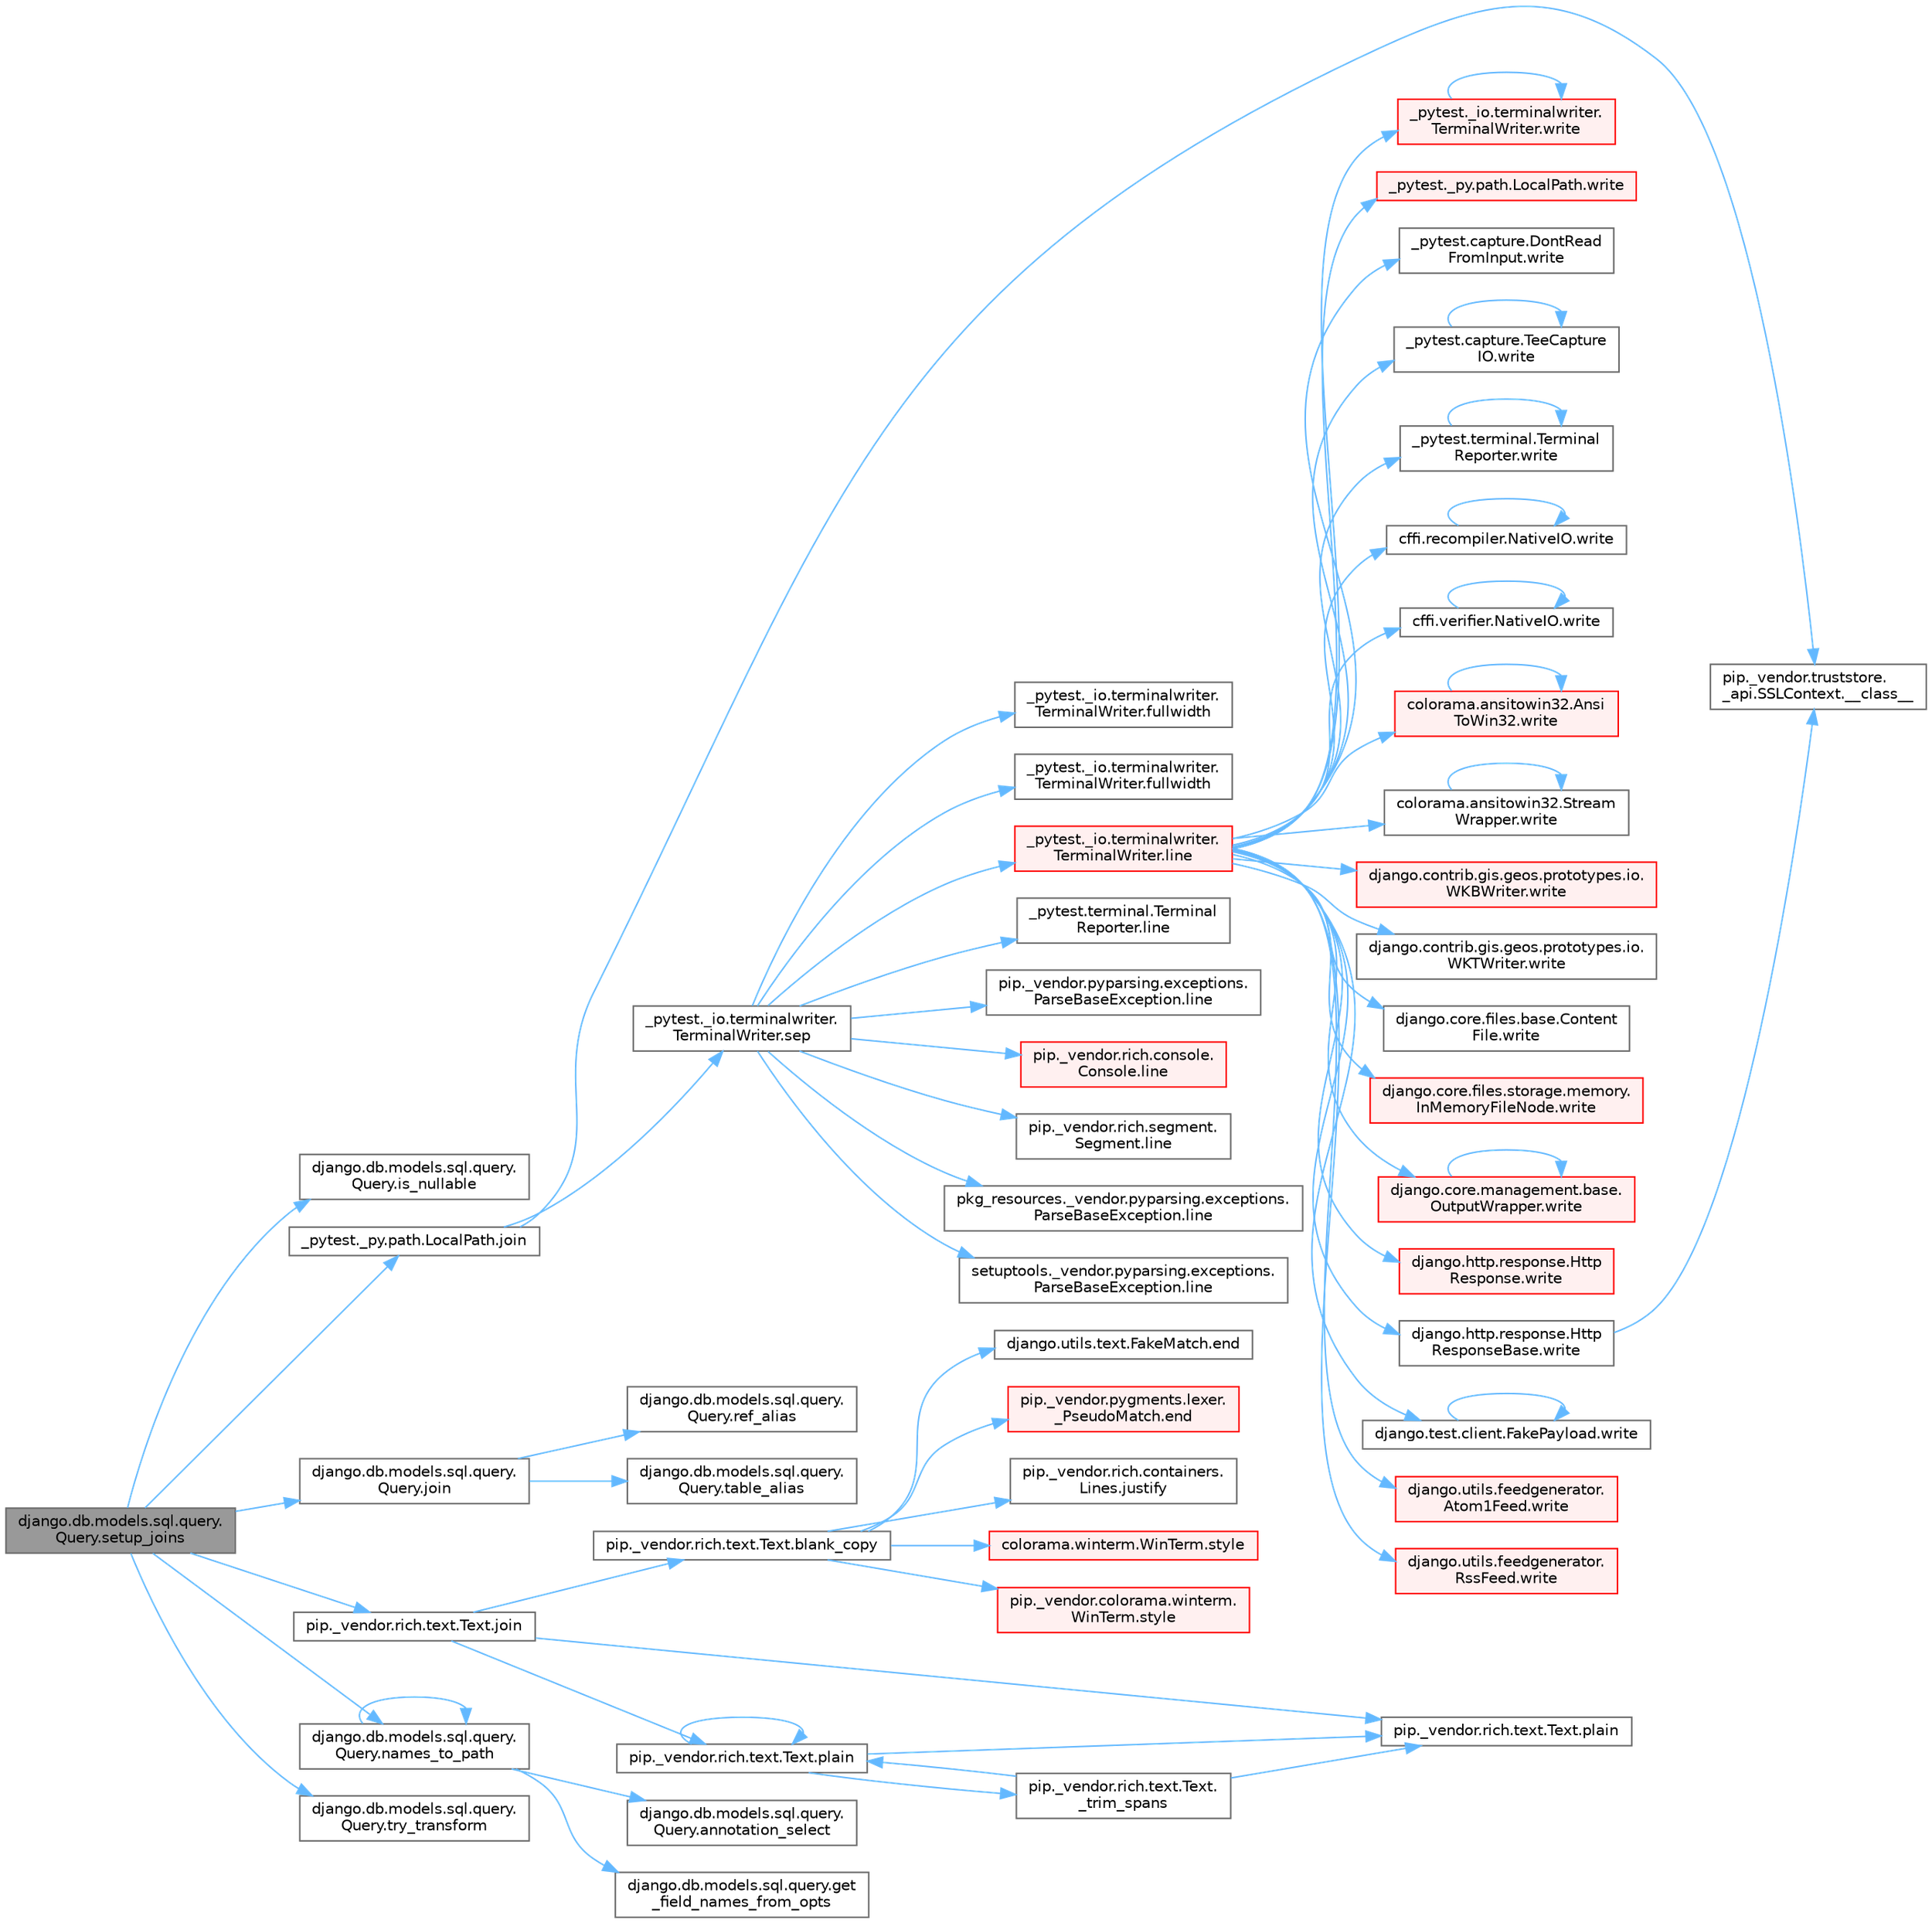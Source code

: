 digraph "django.db.models.sql.query.Query.setup_joins"
{
 // LATEX_PDF_SIZE
  bgcolor="transparent";
  edge [fontname=Helvetica,fontsize=10,labelfontname=Helvetica,labelfontsize=10];
  node [fontname=Helvetica,fontsize=10,shape=box,height=0.2,width=0.4];
  rankdir="LR";
  Node1 [id="Node000001",label="django.db.models.sql.query.\lQuery.setup_joins",height=0.2,width=0.4,color="gray40", fillcolor="grey60", style="filled", fontcolor="black",tooltip=" "];
  Node1 -> Node2 [id="edge1_Node000001_Node000002",color="steelblue1",style="solid",tooltip=" "];
  Node2 [id="Node000002",label="django.db.models.sql.query.\lQuery.is_nullable",height=0.2,width=0.4,color="grey40", fillcolor="white", style="filled",URL="$classdjango_1_1db_1_1models_1_1sql_1_1query_1_1_query.html#ac5731d585a0104037b777be1dec643a9",tooltip=" "];
  Node1 -> Node3 [id="edge2_Node000001_Node000003",color="steelblue1",style="solid",tooltip=" "];
  Node3 [id="Node000003",label="_pytest._py.path.LocalPath.join",height=0.2,width=0.4,color="grey40", fillcolor="white", style="filled",URL="$class__pytest_1_1__py_1_1path_1_1_local_path.html#a6be3338a27ff92bdb40fa2d895a8e88b",tooltip=" "];
  Node3 -> Node4 [id="edge3_Node000003_Node000004",color="steelblue1",style="solid",tooltip=" "];
  Node4 [id="Node000004",label="pip._vendor.truststore.\l_api.SSLContext.__class__",height=0.2,width=0.4,color="grey40", fillcolor="white", style="filled",URL="$classpip_1_1__vendor_1_1truststore_1_1__api_1_1_s_s_l_context.html#a530861514f31eabaa3f513557d6e66de",tooltip=" "];
  Node3 -> Node5 [id="edge4_Node000003_Node000005",color="steelblue1",style="solid",tooltip=" "];
  Node5 [id="Node000005",label="_pytest._io.terminalwriter.\lTerminalWriter.sep",height=0.2,width=0.4,color="grey40", fillcolor="white", style="filled",URL="$class__pytest_1_1__io_1_1terminalwriter_1_1_terminal_writer.html#a9825789953e583960848896c7c201fb8",tooltip=" "];
  Node5 -> Node6 [id="edge5_Node000005_Node000006",color="steelblue1",style="solid",tooltip=" "];
  Node6 [id="Node000006",label="_pytest._io.terminalwriter.\lTerminalWriter.fullwidth",height=0.2,width=0.4,color="grey40", fillcolor="white", style="filled",URL="$class__pytest_1_1__io_1_1terminalwriter_1_1_terminal_writer.html#ae50311a0eabdbd82576186c911df75e1",tooltip=" "];
  Node5 -> Node7 [id="edge6_Node000005_Node000007",color="steelblue1",style="solid",tooltip=" "];
  Node7 [id="Node000007",label="_pytest._io.terminalwriter.\lTerminalWriter.fullwidth",height=0.2,width=0.4,color="grey40", fillcolor="white", style="filled",URL="$class__pytest_1_1__io_1_1terminalwriter_1_1_terminal_writer.html#af76e8737ba6755dc0b6ac47f6737fac9",tooltip=" "];
  Node5 -> Node8 [id="edge7_Node000005_Node000008",color="steelblue1",style="solid",tooltip=" "];
  Node8 [id="Node000008",label="_pytest._io.terminalwriter.\lTerminalWriter.line",height=0.2,width=0.4,color="red", fillcolor="#FFF0F0", style="filled",URL="$class__pytest_1_1__io_1_1terminalwriter_1_1_terminal_writer.html#a70c206b6c71b946771673c95d93d5d5a",tooltip=" "];
  Node8 -> Node9 [id="edge8_Node000008_Node000009",color="steelblue1",style="solid",tooltip=" "];
  Node9 [id="Node000009",label="_pytest._io.terminalwriter.\lTerminalWriter.write",height=0.2,width=0.4,color="red", fillcolor="#FFF0F0", style="filled",URL="$class__pytest_1_1__io_1_1terminalwriter_1_1_terminal_writer.html#ab011b237aec5bafbe3761ee6eceaa5b1",tooltip=" "];
  Node9 -> Node9 [id="edge9_Node000009_Node000009",color="steelblue1",style="solid",tooltip=" "];
  Node8 -> Node2373 [id="edge10_Node000008_Node002373",color="steelblue1",style="solid",tooltip=" "];
  Node2373 [id="Node002373",label="_pytest._py.path.LocalPath.write",height=0.2,width=0.4,color="red", fillcolor="#FFF0F0", style="filled",URL="$class__pytest_1_1__py_1_1path_1_1_local_path.html#a8f782fcf3e7b991a42259724f3d25de2",tooltip=" "];
  Node8 -> Node2402 [id="edge11_Node000008_Node002402",color="steelblue1",style="solid",tooltip=" "];
  Node2402 [id="Node002402",label="_pytest.capture.DontRead\lFromInput.write",height=0.2,width=0.4,color="grey40", fillcolor="white", style="filled",URL="$class__pytest_1_1capture_1_1_dont_read_from_input.html#a406eef5fc6e2a689e4095b418e34258e",tooltip=" "];
  Node8 -> Node2403 [id="edge12_Node000008_Node002403",color="steelblue1",style="solid",tooltip=" "];
  Node2403 [id="Node002403",label="_pytest.capture.TeeCapture\lIO.write",height=0.2,width=0.4,color="grey40", fillcolor="white", style="filled",URL="$class__pytest_1_1capture_1_1_tee_capture_i_o.html#ad2ae68f89adb705539b1f510ac1d2a06",tooltip=" "];
  Node2403 -> Node2403 [id="edge13_Node002403_Node002403",color="steelblue1",style="solid",tooltip=" "];
  Node8 -> Node2404 [id="edge14_Node000008_Node002404",color="steelblue1",style="solid",tooltip=" "];
  Node2404 [id="Node002404",label="_pytest.terminal.Terminal\lReporter.write",height=0.2,width=0.4,color="grey40", fillcolor="white", style="filled",URL="$class__pytest_1_1terminal_1_1_terminal_reporter.html#a6a83fce851fa9dfdc476bc6fb0d4595b",tooltip=" "];
  Node2404 -> Node2404 [id="edge15_Node002404_Node002404",color="steelblue1",style="solid",tooltip=" "];
  Node8 -> Node2405 [id="edge16_Node000008_Node002405",color="steelblue1",style="solid",tooltip=" "];
  Node2405 [id="Node002405",label="cffi.recompiler.NativeIO.write",height=0.2,width=0.4,color="grey40", fillcolor="white", style="filled",URL="$classcffi_1_1recompiler_1_1_native_i_o.html#a179e7b41f653f51024a2cc98ad72cbbe",tooltip=" "];
  Node2405 -> Node2405 [id="edge17_Node002405_Node002405",color="steelblue1",style="solid",tooltip=" "];
  Node8 -> Node2406 [id="edge18_Node000008_Node002406",color="steelblue1",style="solid",tooltip=" "];
  Node2406 [id="Node002406",label="cffi.verifier.NativeIO.write",height=0.2,width=0.4,color="grey40", fillcolor="white", style="filled",URL="$classcffi_1_1verifier_1_1_native_i_o.html#a9f02f1e437c53293db7389ce253ee238",tooltip=" "];
  Node2406 -> Node2406 [id="edge19_Node002406_Node002406",color="steelblue1",style="solid",tooltip=" "];
  Node8 -> Node2407 [id="edge20_Node000008_Node002407",color="steelblue1",style="solid",tooltip=" "];
  Node2407 [id="Node002407",label="colorama.ansitowin32.Ansi\lToWin32.write",height=0.2,width=0.4,color="red", fillcolor="#FFF0F0", style="filled",URL="$classcolorama_1_1ansitowin32_1_1_ansi_to_win32.html#abadac90e6f0a5a03cecdc6f254eca7d8",tooltip=" "];
  Node2407 -> Node2407 [id="edge21_Node002407_Node002407",color="steelblue1",style="solid",tooltip=" "];
  Node8 -> Node2429 [id="edge22_Node000008_Node002429",color="steelblue1",style="solid",tooltip=" "];
  Node2429 [id="Node002429",label="colorama.ansitowin32.Stream\lWrapper.write",height=0.2,width=0.4,color="grey40", fillcolor="white", style="filled",URL="$classcolorama_1_1ansitowin32_1_1_stream_wrapper.html#a551910ddf0a34dde1db2a38e00b789d4",tooltip=" "];
  Node2429 -> Node2429 [id="edge23_Node002429_Node002429",color="steelblue1",style="solid",tooltip=" "];
  Node8 -> Node2430 [id="edge24_Node000008_Node002430",color="steelblue1",style="solid",tooltip=" "];
  Node2430 [id="Node002430",label="django.contrib.gis.geos.prototypes.io.\lWKBWriter.write",height=0.2,width=0.4,color="red", fillcolor="#FFF0F0", style="filled",URL="$classdjango_1_1contrib_1_1gis_1_1geos_1_1prototypes_1_1io_1_1_w_k_b_writer.html#a2cdc902d36a57ba6070e70570ca85c55",tooltip=" "];
  Node8 -> Node2432 [id="edge25_Node000008_Node002432",color="steelblue1",style="solid",tooltip=" "];
  Node2432 [id="Node002432",label="django.contrib.gis.geos.prototypes.io.\lWKTWriter.write",height=0.2,width=0.4,color="grey40", fillcolor="white", style="filled",URL="$classdjango_1_1contrib_1_1gis_1_1geos_1_1prototypes_1_1io_1_1_w_k_t_writer.html#a8c54e53507e3f6193ce7a36c8f977370",tooltip=" "];
  Node8 -> Node2433 [id="edge26_Node000008_Node002433",color="steelblue1",style="solid",tooltip=" "];
  Node2433 [id="Node002433",label="django.core.files.base.Content\lFile.write",height=0.2,width=0.4,color="grey40", fillcolor="white", style="filled",URL="$classdjango_1_1core_1_1files_1_1base_1_1_content_file.html#a5777a08a5be02c055680c8bcbb235c61",tooltip=" "];
  Node8 -> Node2434 [id="edge27_Node000008_Node002434",color="steelblue1",style="solid",tooltip=" "];
  Node2434 [id="Node002434",label="django.core.files.storage.memory.\lInMemoryFileNode.write",height=0.2,width=0.4,color="red", fillcolor="#FFF0F0", style="filled",URL="$classdjango_1_1core_1_1files_1_1storage_1_1memory_1_1_in_memory_file_node.html#a0e630c96ce4523b3fbd453fa5789bc9e",tooltip=" "];
  Node8 -> Node2436 [id="edge28_Node000008_Node002436",color="steelblue1",style="solid",tooltip=" "];
  Node2436 [id="Node002436",label="django.core.management.base.\lOutputWrapper.write",height=0.2,width=0.4,color="red", fillcolor="#FFF0F0", style="filled",URL="$classdjango_1_1core_1_1management_1_1base_1_1_output_wrapper.html#a3577d4a5a7af3c1c66cfdfa3a5bd8a15",tooltip=" "];
  Node2436 -> Node2436 [id="edge29_Node002436_Node002436",color="steelblue1",style="solid",tooltip=" "];
  Node8 -> Node2604 [id="edge30_Node000008_Node002604",color="steelblue1",style="solid",tooltip=" "];
  Node2604 [id="Node002604",label="django.http.response.Http\lResponse.write",height=0.2,width=0.4,color="red", fillcolor="#FFF0F0", style="filled",URL="$classdjango_1_1http_1_1response_1_1_http_response.html#ac159fb36270c736cfc19334cd8350091",tooltip=" "];
  Node8 -> Node2605 [id="edge31_Node000008_Node002605",color="steelblue1",style="solid",tooltip=" "];
  Node2605 [id="Node002605",label="django.http.response.Http\lResponseBase.write",height=0.2,width=0.4,color="grey40", fillcolor="white", style="filled",URL="$classdjango_1_1http_1_1response_1_1_http_response_base.html#a4be34840707dfbb85170d7339d758dc1",tooltip=" "];
  Node2605 -> Node4 [id="edge32_Node002605_Node000004",color="steelblue1",style="solid",tooltip=" "];
  Node8 -> Node2606 [id="edge33_Node000008_Node002606",color="steelblue1",style="solid",tooltip=" "];
  Node2606 [id="Node002606",label="django.test.client.FakePayload.write",height=0.2,width=0.4,color="grey40", fillcolor="white", style="filled",URL="$classdjango_1_1test_1_1client_1_1_fake_payload.html#a6a1dca1b58f77e75800bc2d738d3fd7e",tooltip=" "];
  Node2606 -> Node2606 [id="edge34_Node002606_Node002606",color="steelblue1",style="solid",tooltip=" "];
  Node8 -> Node2607 [id="edge35_Node000008_Node002607",color="steelblue1",style="solid",tooltip=" "];
  Node2607 [id="Node002607",label="django.utils.feedgenerator.\lAtom1Feed.write",height=0.2,width=0.4,color="red", fillcolor="#FFF0F0", style="filled",URL="$classdjango_1_1utils_1_1feedgenerator_1_1_atom1_feed.html#afbf5b931a75be201e339b64a8aa46119",tooltip=" "];
  Node8 -> Node2681 [id="edge36_Node000008_Node002681",color="steelblue1",style="solid",tooltip=" "];
  Node2681 [id="Node002681",label="django.utils.feedgenerator.\lRssFeed.write",height=0.2,width=0.4,color="red", fillcolor="#FFF0F0", style="filled",URL="$classdjango_1_1utils_1_1feedgenerator_1_1_rss_feed.html#a63ea2926c2c773e874f51ced997a2618",tooltip=" "];
  Node5 -> Node315 [id="edge37_Node000005_Node000315",color="steelblue1",style="solid",tooltip=" "];
  Node315 [id="Node000315",label="_pytest.terminal.Terminal\lReporter.line",height=0.2,width=0.4,color="grey40", fillcolor="white", style="filled",URL="$class__pytest_1_1terminal_1_1_terminal_reporter.html#a93c0c8ead6fc609ded513a82b16b30d6",tooltip=" "];
  Node5 -> Node316 [id="edge38_Node000005_Node000316",color="steelblue1",style="solid",tooltip=" "];
  Node316 [id="Node000316",label="pip._vendor.pyparsing.exceptions.\lParseBaseException.line",height=0.2,width=0.4,color="grey40", fillcolor="white", style="filled",URL="$classpip_1_1__vendor_1_1pyparsing_1_1exceptions_1_1_parse_base_exception.html#aa2329017443b8e4ac6f0415a61e18938",tooltip=" "];
  Node5 -> Node317 [id="edge39_Node000005_Node000317",color="steelblue1",style="solid",tooltip=" "];
  Node317 [id="Node000317",label="pip._vendor.rich.console.\lConsole.line",height=0.2,width=0.4,color="red", fillcolor="#FFF0F0", style="filled",URL="$classpip_1_1__vendor_1_1rich_1_1console_1_1_console.html#a41d951735692dcacd03f429df410629c",tooltip=" "];
  Node5 -> Node4431 [id="edge40_Node000005_Node004431",color="steelblue1",style="solid",tooltip=" "];
  Node4431 [id="Node004431",label="pip._vendor.rich.segment.\lSegment.line",height=0.2,width=0.4,color="grey40", fillcolor="white", style="filled",URL="$classpip_1_1__vendor_1_1rich_1_1segment_1_1_segment.html#a1d04079b7b56d7149c9f695a7005053c",tooltip=" "];
  Node5 -> Node4432 [id="edge41_Node000005_Node004432",color="steelblue1",style="solid",tooltip=" "];
  Node4432 [id="Node004432",label="pkg_resources._vendor.pyparsing.exceptions.\lParseBaseException.line",height=0.2,width=0.4,color="grey40", fillcolor="white", style="filled",URL="$classpkg__resources_1_1__vendor_1_1pyparsing_1_1exceptions_1_1_parse_base_exception.html#a0008de93649d601aee59f9355b7db231",tooltip=" "];
  Node5 -> Node4433 [id="edge42_Node000005_Node004433",color="steelblue1",style="solid",tooltip=" "];
  Node4433 [id="Node004433",label="setuptools._vendor.pyparsing.exceptions.\lParseBaseException.line",height=0.2,width=0.4,color="grey40", fillcolor="white", style="filled",URL="$classsetuptools_1_1__vendor_1_1pyparsing_1_1exceptions_1_1_parse_base_exception.html#ac4e957463d1b83df668df7d619160a90",tooltip=" "];
  Node1 -> Node1722 [id="edge43_Node000001_Node001722",color="steelblue1",style="solid",tooltip=" "];
  Node1722 [id="Node001722",label="django.db.models.sql.query.\lQuery.join",height=0.2,width=0.4,color="grey40", fillcolor="white", style="filled",URL="$classdjango_1_1db_1_1models_1_1sql_1_1query_1_1_query.html#ad1e4ff04f904de18473d47f5473572fd",tooltip=" "];
  Node1722 -> Node1723 [id="edge44_Node001722_Node001723",color="steelblue1",style="solid",tooltip=" "];
  Node1723 [id="Node001723",label="django.db.models.sql.query.\lQuery.ref_alias",height=0.2,width=0.4,color="grey40", fillcolor="white", style="filled",URL="$classdjango_1_1db_1_1models_1_1sql_1_1query_1_1_query.html#a6a122efab39c4bca47c0f05bd27a66ed",tooltip=" "];
  Node1722 -> Node1724 [id="edge45_Node001722_Node001724",color="steelblue1",style="solid",tooltip=" "];
  Node1724 [id="Node001724",label="django.db.models.sql.query.\lQuery.table_alias",height=0.2,width=0.4,color="grey40", fillcolor="white", style="filled",URL="$classdjango_1_1db_1_1models_1_1sql_1_1query_1_1_query.html#a3b5b6ac99dbe8f5ac604f7802e4f6a21",tooltip=" "];
  Node1 -> Node1725 [id="edge46_Node000001_Node001725",color="steelblue1",style="solid",tooltip=" "];
  Node1725 [id="Node001725",label="pip._vendor.rich.text.Text.join",height=0.2,width=0.4,color="grey40", fillcolor="white", style="filled",URL="$classpip_1_1__vendor_1_1rich_1_1text_1_1_text.html#a13db0a07a8a0fc184cf4f86e6f8981c7",tooltip=" "];
  Node1725 -> Node1726 [id="edge47_Node001725_Node001726",color="steelblue1",style="solid",tooltip=" "];
  Node1726 [id="Node001726",label="pip._vendor.rich.text.Text.blank_copy",height=0.2,width=0.4,color="grey40", fillcolor="white", style="filled",URL="$classpip_1_1__vendor_1_1rich_1_1text_1_1_text.html#acba05c0772c231850c04049123a1fd8a",tooltip=" "];
  Node1726 -> Node1312 [id="edge48_Node001726_Node001312",color="steelblue1",style="solid",tooltip=" "];
  Node1312 [id="Node001312",label="django.utils.text.FakeMatch.end",height=0.2,width=0.4,color="grey40", fillcolor="white", style="filled",URL="$classdjango_1_1utils_1_1text_1_1_fake_match.html#aeb1a0bbdd0b2649b96adb2560786a0f2",tooltip=" "];
  Node1726 -> Node1313 [id="edge49_Node001726_Node001313",color="steelblue1",style="solid",tooltip=" "];
  Node1313 [id="Node001313",label="pip._vendor.pygments.lexer.\l_PseudoMatch.end",height=0.2,width=0.4,color="red", fillcolor="#FFF0F0", style="filled",URL="$classpip_1_1__vendor_1_1pygments_1_1lexer_1_1___pseudo_match.html#ab690fc51ad8c674078fc4e53b5124f9e",tooltip=" "];
  Node1726 -> Node1727 [id="edge50_Node001726_Node001727",color="steelblue1",style="solid",tooltip=" "];
  Node1727 [id="Node001727",label="pip._vendor.rich.containers.\lLines.justify",height=0.2,width=0.4,color="grey40", fillcolor="white", style="filled",URL="$classpip_1_1__vendor_1_1rich_1_1containers_1_1_lines.html#a5f80a0db157422f46a10ee00254190f2",tooltip=" "];
  Node1726 -> Node324 [id="edge51_Node001726_Node000324",color="steelblue1",style="solid",tooltip=" "];
  Node324 [id="Node000324",label="colorama.winterm.WinTerm.style",height=0.2,width=0.4,color="red", fillcolor="#FFF0F0", style="filled",URL="$classcolorama_1_1winterm_1_1_win_term.html#a506343ed97737721f4046d5e741a8b2c",tooltip=" "];
  Node1726 -> Node329 [id="edge52_Node001726_Node000329",color="steelblue1",style="solid",tooltip=" "];
  Node329 [id="Node000329",label="pip._vendor.colorama.winterm.\lWinTerm.style",height=0.2,width=0.4,color="red", fillcolor="#FFF0F0", style="filled",URL="$classpip_1_1__vendor_1_1colorama_1_1winterm_1_1_win_term.html#a942dc25f8c2ec982d2ff799ec02ec593",tooltip=" "];
  Node1725 -> Node396 [id="edge53_Node001725_Node000396",color="steelblue1",style="solid",tooltip=" "];
  Node396 [id="Node000396",label="pip._vendor.rich.text.Text.plain",height=0.2,width=0.4,color="grey40", fillcolor="white", style="filled",URL="$classpip_1_1__vendor_1_1rich_1_1text_1_1_text.html#ad410f80c68f0b9e33ebf60eac0be54b9",tooltip=" "];
  Node1725 -> Node397 [id="edge54_Node001725_Node000397",color="steelblue1",style="solid",tooltip=" "];
  Node397 [id="Node000397",label="pip._vendor.rich.text.Text.plain",height=0.2,width=0.4,color="grey40", fillcolor="white", style="filled",URL="$classpip_1_1__vendor_1_1rich_1_1text_1_1_text.html#aa2d6327e4b4b125185de0e1e98d89d07",tooltip=" "];
  Node397 -> Node398 [id="edge55_Node000397_Node000398",color="steelblue1",style="solid",tooltip=" "];
  Node398 [id="Node000398",label="pip._vendor.rich.text.Text.\l_trim_spans",height=0.2,width=0.4,color="grey40", fillcolor="white", style="filled",URL="$classpip_1_1__vendor_1_1rich_1_1text_1_1_text.html#a0983b54ffd18876f8bdb39d203d3c6ee",tooltip=" "];
  Node398 -> Node396 [id="edge56_Node000398_Node000396",color="steelblue1",style="solid",tooltip=" "];
  Node398 -> Node397 [id="edge57_Node000398_Node000397",color="steelblue1",style="solid",tooltip=" "];
  Node397 -> Node396 [id="edge58_Node000397_Node000396",color="steelblue1",style="solid",tooltip=" "];
  Node397 -> Node397 [id="edge59_Node000397_Node000397",color="steelblue1",style="solid",tooltip=" "];
  Node1 -> Node4523 [id="edge60_Node000001_Node004523",color="steelblue1",style="solid",tooltip=" "];
  Node4523 [id="Node004523",label="django.db.models.sql.query.\lQuery.names_to_path",height=0.2,width=0.4,color="grey40", fillcolor="white", style="filled",URL="$classdjango_1_1db_1_1models_1_1sql_1_1query_1_1_query.html#afa73c0cc51b0c88c2db37eb945bc2a82",tooltip=" "];
  Node4523 -> Node1718 [id="edge61_Node004523_Node001718",color="steelblue1",style="solid",tooltip=" "];
  Node1718 [id="Node001718",label="django.db.models.sql.query.\lQuery.annotation_select",height=0.2,width=0.4,color="grey40", fillcolor="white", style="filled",URL="$classdjango_1_1db_1_1models_1_1sql_1_1query_1_1_query.html#ad1aa29c1a1fec0a4c8e3e9de2c482498",tooltip=" "];
  Node4523 -> Node1719 [id="edge62_Node004523_Node001719",color="steelblue1",style="solid",tooltip=" "];
  Node1719 [id="Node001719",label="django.db.models.sql.query.get\l_field_names_from_opts",height=0.2,width=0.4,color="grey40", fillcolor="white", style="filled",URL="$namespacedjango_1_1db_1_1models_1_1sql_1_1query.html#a00eeefd3d320d9c1902b8338e134dc42",tooltip=" "];
  Node4523 -> Node4523 [id="edge63_Node004523_Node004523",color="steelblue1",style="solid",tooltip=" "];
  Node1 -> Node4524 [id="edge64_Node000001_Node004524",color="steelblue1",style="solid",tooltip=" "];
  Node4524 [id="Node004524",label="django.db.models.sql.query.\lQuery.try_transform",height=0.2,width=0.4,color="grey40", fillcolor="white", style="filled",URL="$classdjango_1_1db_1_1models_1_1sql_1_1query_1_1_query.html#a48309b38fbbed2e2ce133b1845ffe790",tooltip=" "];
}
